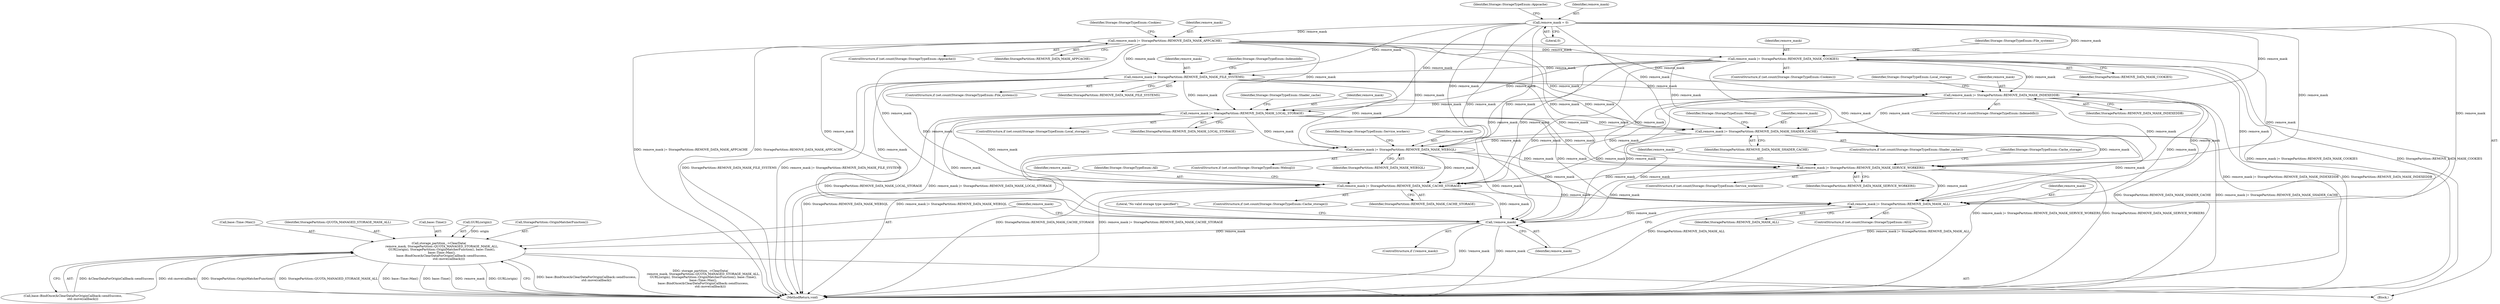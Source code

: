 digraph "0_Chrome_3c8e4852477d5b1e2da877808c998dc57db9460f_29@API" {
"1000148" [label="(Call,remove_mask |= StoragePartition::REMOVE_DATA_MASK_FILE_SYSTEMS)"];
"1000142" [label="(Call,remove_mask |= StoragePartition::REMOVE_DATA_MASK_COOKIES)"];
"1000136" [label="(Call,remove_mask |= StoragePartition::REMOVE_DATA_MASK_APPCACHE)"];
"1000130" [label="(Call,remove_mask = 0)"];
"1000154" [label="(Call,remove_mask |= StoragePartition::REMOVE_DATA_MASK_INDEXEDDB)"];
"1000160" [label="(Call,remove_mask |= StoragePartition::REMOVE_DATA_MASK_LOCAL_STORAGE)"];
"1000166" [label="(Call,remove_mask |= StoragePartition::REMOVE_DATA_MASK_SHADER_CACHE)"];
"1000172" [label="(Call,remove_mask |= StoragePartition::REMOVE_DATA_MASK_WEBSQL)"];
"1000178" [label="(Call,remove_mask |= StoragePartition::REMOVE_DATA_MASK_SERVICE_WORKERS)"];
"1000184" [label="(Call,remove_mask |= StoragePartition::REMOVE_DATA_MASK_CACHE_STORAGE)"];
"1000190" [label="(Call,remove_mask |= StoragePartition::REMOVE_DATA_MASK_ALL)"];
"1000194" [label="(Call,!remove_mask)"];
"1000201" [label="(Call,storage_partition_->ClearData(\n      remove_mask, StoragePartition::QUOTA_MANAGED_STORAGE_MASK_ALL,\n      GURL(origin), StoragePartition::OriginMatcherFunction(), base::Time(),\n      base::Time::Max(),\n      base::BindOnce(&ClearDataForOriginCallback::sendSuccess,\n                     std::move(callback))))"];
"1000133" [label="(ControlStructure,if (set.count(Storage::StorageTypeEnum::Appcache)))"];
"1000104" [label="(Block,)"];
"1000177" [label="(Identifier,Storage::StorageTypeEnum::Service_workers)"];
"1000154" [label="(Call,remove_mask |= StoragePartition::REMOVE_DATA_MASK_INDEXEDDB)"];
"1000148" [label="(Call,remove_mask |= StoragePartition::REMOVE_DATA_MASK_FILE_SYSTEMS)"];
"1000172" [label="(Call,remove_mask |= StoragePartition::REMOVE_DATA_MASK_WEBSQL)"];
"1000155" [label="(Identifier,remove_mask)"];
"1000159" [label="(Identifier,Storage::StorageTypeEnum::Local_storage)"];
"1000167" [label="(Identifier,remove_mask)"];
"1000181" [label="(ControlStructure,if (set.count(Storage::StorageTypeEnum::Cache_storage)))"];
"1000136" [label="(Call,remove_mask |= StoragePartition::REMOVE_DATA_MASK_APPCACHE)"];
"1000190" [label="(Call,remove_mask |= StoragePartition::REMOVE_DATA_MASK_ALL)"];
"1000203" [label="(Identifier,StoragePartition::QUOTA_MANAGED_STORAGE_MASK_ALL)"];
"1000147" [label="(Identifier,Storage::StorageTypeEnum::File_systems)"];
"1000139" [label="(ControlStructure,if (set.count(Storage::StorageTypeEnum::Cookies)))"];
"1000142" [label="(Call,remove_mask |= StoragePartition::REMOVE_DATA_MASK_COOKIES)"];
"1000187" [label="(ControlStructure,if (set.count(Storage::StorageTypeEnum::All)))"];
"1000192" [label="(Identifier,StoragePartition::REMOVE_DATA_MASK_ALL)"];
"1000189" [label="(Identifier,Storage::StorageTypeEnum::All)"];
"1000138" [label="(Identifier,StoragePartition::REMOVE_DATA_MASK_APPCACHE)"];
"1000145" [label="(ControlStructure,if (set.count(Storage::StorageTypeEnum::File_systems)))"];
"1000171" [label="(Identifier,Storage::StorageTypeEnum::Websql)"];
"1000130" [label="(Call,remove_mask = 0)"];
"1000179" [label="(Identifier,remove_mask)"];
"1000169" [label="(ControlStructure,if (set.count(Storage::StorageTypeEnum::Websql)))"];
"1000202" [label="(Identifier,remove_mask)"];
"1000174" [label="(Identifier,StoragePartition::REMOVE_DATA_MASK_WEBSQL)"];
"1000183" [label="(Identifier,Storage::StorageTypeEnum::Cache_storage)"];
"1000144" [label="(Identifier,StoragePartition::REMOVE_DATA_MASK_COOKIES)"];
"1000151" [label="(ControlStructure,if (set.count(Storage::StorageTypeEnum::Indexeddb)))"];
"1000204" [label="(Call,GURL(origin))"];
"1000168" [label="(Identifier,StoragePartition::REMOVE_DATA_MASK_SHADER_CACHE)"];
"1000153" [label="(Identifier,Storage::StorageTypeEnum::Indexeddb)"];
"1000135" [label="(Identifier,Storage::StorageTypeEnum::Appcache)"];
"1000132" [label="(Literal,0)"];
"1000156" [label="(Identifier,StoragePartition::REMOVE_DATA_MASK_INDEXEDDB)"];
"1000201" [label="(Call,storage_partition_->ClearData(\n      remove_mask, StoragePartition::QUOTA_MANAGED_STORAGE_MASK_ALL,\n      GURL(origin), StoragePartition::OriginMatcherFunction(), base::Time(),\n      base::Time::Max(),\n      base::BindOnce(&ClearDataForOriginCallback::sendSuccess,\n                     std::move(callback))))"];
"1000149" [label="(Identifier,remove_mask)"];
"1000163" [label="(ControlStructure,if (set.count(Storage::StorageTypeEnum::Shader_cache)))"];
"1000175" [label="(ControlStructure,if (set.count(Storage::StorageTypeEnum::Service_workers)))"];
"1000186" [label="(Identifier,StoragePartition::REMOVE_DATA_MASK_CACHE_STORAGE)"];
"1000160" [label="(Call,remove_mask |= StoragePartition::REMOVE_DATA_MASK_LOCAL_STORAGE)"];
"1000173" [label="(Identifier,remove_mask)"];
"1000185" [label="(Identifier,remove_mask)"];
"1000165" [label="(Identifier,Storage::StorageTypeEnum::Shader_cache)"];
"1000166" [label="(Call,remove_mask |= StoragePartition::REMOVE_DATA_MASK_SHADER_CACHE)"];
"1000162" [label="(Identifier,StoragePartition::REMOVE_DATA_MASK_LOCAL_STORAGE)"];
"1000131" [label="(Identifier,remove_mask)"];
"1000191" [label="(Identifier,remove_mask)"];
"1000200" [label="(Literal,\"No valid storage type specified\")"];
"1000209" [label="(Call,base::BindOnce(&ClearDataForOriginCallback::sendSuccess,\n                     std::move(callback)))"];
"1000178" [label="(Call,remove_mask |= StoragePartition::REMOVE_DATA_MASK_SERVICE_WORKERS)"];
"1000207" [label="(Call,base::Time())"];
"1000150" [label="(Identifier,StoragePartition::REMOVE_DATA_MASK_FILE_SYSTEMS)"];
"1000214" [label="(MethodReturn,void)"];
"1000157" [label="(ControlStructure,if (set.count(Storage::StorageTypeEnum::Local_storage)))"];
"1000195" [label="(Identifier,remove_mask)"];
"1000206" [label="(Call,StoragePartition::OriginMatcherFunction())"];
"1000208" [label="(Call,base::Time::Max())"];
"1000141" [label="(Identifier,Storage::StorageTypeEnum::Cookies)"];
"1000180" [label="(Identifier,StoragePartition::REMOVE_DATA_MASK_SERVICE_WORKERS)"];
"1000194" [label="(Call,!remove_mask)"];
"1000137" [label="(Identifier,remove_mask)"];
"1000161" [label="(Identifier,remove_mask)"];
"1000193" [label="(ControlStructure,if (!remove_mask))"];
"1000143" [label="(Identifier,remove_mask)"];
"1000184" [label="(Call,remove_mask |= StoragePartition::REMOVE_DATA_MASK_CACHE_STORAGE)"];
"1000148" -> "1000145"  [label="AST: "];
"1000148" -> "1000150"  [label="CFG: "];
"1000149" -> "1000148"  [label="AST: "];
"1000150" -> "1000148"  [label="AST: "];
"1000153" -> "1000148"  [label="CFG: "];
"1000148" -> "1000214"  [label="DDG: remove_mask |= StoragePartition::REMOVE_DATA_MASK_FILE_SYSTEMS"];
"1000148" -> "1000214"  [label="DDG: StoragePartition::REMOVE_DATA_MASK_FILE_SYSTEMS"];
"1000142" -> "1000148"  [label="DDG: remove_mask"];
"1000136" -> "1000148"  [label="DDG: remove_mask"];
"1000130" -> "1000148"  [label="DDG: remove_mask"];
"1000148" -> "1000154"  [label="DDG: remove_mask"];
"1000148" -> "1000160"  [label="DDG: remove_mask"];
"1000148" -> "1000166"  [label="DDG: remove_mask"];
"1000148" -> "1000172"  [label="DDG: remove_mask"];
"1000148" -> "1000178"  [label="DDG: remove_mask"];
"1000148" -> "1000184"  [label="DDG: remove_mask"];
"1000148" -> "1000190"  [label="DDG: remove_mask"];
"1000148" -> "1000194"  [label="DDG: remove_mask"];
"1000142" -> "1000139"  [label="AST: "];
"1000142" -> "1000144"  [label="CFG: "];
"1000143" -> "1000142"  [label="AST: "];
"1000144" -> "1000142"  [label="AST: "];
"1000147" -> "1000142"  [label="CFG: "];
"1000142" -> "1000214"  [label="DDG: remove_mask |= StoragePartition::REMOVE_DATA_MASK_COOKIES"];
"1000142" -> "1000214"  [label="DDG: StoragePartition::REMOVE_DATA_MASK_COOKIES"];
"1000136" -> "1000142"  [label="DDG: remove_mask"];
"1000130" -> "1000142"  [label="DDG: remove_mask"];
"1000142" -> "1000154"  [label="DDG: remove_mask"];
"1000142" -> "1000160"  [label="DDG: remove_mask"];
"1000142" -> "1000166"  [label="DDG: remove_mask"];
"1000142" -> "1000172"  [label="DDG: remove_mask"];
"1000142" -> "1000178"  [label="DDG: remove_mask"];
"1000142" -> "1000184"  [label="DDG: remove_mask"];
"1000142" -> "1000190"  [label="DDG: remove_mask"];
"1000142" -> "1000194"  [label="DDG: remove_mask"];
"1000136" -> "1000133"  [label="AST: "];
"1000136" -> "1000138"  [label="CFG: "];
"1000137" -> "1000136"  [label="AST: "];
"1000138" -> "1000136"  [label="AST: "];
"1000141" -> "1000136"  [label="CFG: "];
"1000136" -> "1000214"  [label="DDG: remove_mask |= StoragePartition::REMOVE_DATA_MASK_APPCACHE"];
"1000136" -> "1000214"  [label="DDG: StoragePartition::REMOVE_DATA_MASK_APPCACHE"];
"1000130" -> "1000136"  [label="DDG: remove_mask"];
"1000136" -> "1000154"  [label="DDG: remove_mask"];
"1000136" -> "1000160"  [label="DDG: remove_mask"];
"1000136" -> "1000166"  [label="DDG: remove_mask"];
"1000136" -> "1000172"  [label="DDG: remove_mask"];
"1000136" -> "1000178"  [label="DDG: remove_mask"];
"1000136" -> "1000184"  [label="DDG: remove_mask"];
"1000136" -> "1000190"  [label="DDG: remove_mask"];
"1000136" -> "1000194"  [label="DDG: remove_mask"];
"1000130" -> "1000104"  [label="AST: "];
"1000130" -> "1000132"  [label="CFG: "];
"1000131" -> "1000130"  [label="AST: "];
"1000132" -> "1000130"  [label="AST: "];
"1000135" -> "1000130"  [label="CFG: "];
"1000130" -> "1000154"  [label="DDG: remove_mask"];
"1000130" -> "1000160"  [label="DDG: remove_mask"];
"1000130" -> "1000166"  [label="DDG: remove_mask"];
"1000130" -> "1000172"  [label="DDG: remove_mask"];
"1000130" -> "1000178"  [label="DDG: remove_mask"];
"1000130" -> "1000184"  [label="DDG: remove_mask"];
"1000130" -> "1000190"  [label="DDG: remove_mask"];
"1000130" -> "1000194"  [label="DDG: remove_mask"];
"1000154" -> "1000151"  [label="AST: "];
"1000154" -> "1000156"  [label="CFG: "];
"1000155" -> "1000154"  [label="AST: "];
"1000156" -> "1000154"  [label="AST: "];
"1000159" -> "1000154"  [label="CFG: "];
"1000154" -> "1000214"  [label="DDG: remove_mask |= StoragePartition::REMOVE_DATA_MASK_INDEXEDDB"];
"1000154" -> "1000214"  [label="DDG: StoragePartition::REMOVE_DATA_MASK_INDEXEDDB"];
"1000154" -> "1000160"  [label="DDG: remove_mask"];
"1000154" -> "1000166"  [label="DDG: remove_mask"];
"1000154" -> "1000172"  [label="DDG: remove_mask"];
"1000154" -> "1000178"  [label="DDG: remove_mask"];
"1000154" -> "1000184"  [label="DDG: remove_mask"];
"1000154" -> "1000190"  [label="DDG: remove_mask"];
"1000154" -> "1000194"  [label="DDG: remove_mask"];
"1000160" -> "1000157"  [label="AST: "];
"1000160" -> "1000162"  [label="CFG: "];
"1000161" -> "1000160"  [label="AST: "];
"1000162" -> "1000160"  [label="AST: "];
"1000165" -> "1000160"  [label="CFG: "];
"1000160" -> "1000214"  [label="DDG: remove_mask |= StoragePartition::REMOVE_DATA_MASK_LOCAL_STORAGE"];
"1000160" -> "1000214"  [label="DDG: StoragePartition::REMOVE_DATA_MASK_LOCAL_STORAGE"];
"1000160" -> "1000166"  [label="DDG: remove_mask"];
"1000160" -> "1000172"  [label="DDG: remove_mask"];
"1000160" -> "1000178"  [label="DDG: remove_mask"];
"1000160" -> "1000184"  [label="DDG: remove_mask"];
"1000160" -> "1000190"  [label="DDG: remove_mask"];
"1000160" -> "1000194"  [label="DDG: remove_mask"];
"1000166" -> "1000163"  [label="AST: "];
"1000166" -> "1000168"  [label="CFG: "];
"1000167" -> "1000166"  [label="AST: "];
"1000168" -> "1000166"  [label="AST: "];
"1000171" -> "1000166"  [label="CFG: "];
"1000166" -> "1000214"  [label="DDG: StoragePartition::REMOVE_DATA_MASK_SHADER_CACHE"];
"1000166" -> "1000214"  [label="DDG: remove_mask |= StoragePartition::REMOVE_DATA_MASK_SHADER_CACHE"];
"1000166" -> "1000172"  [label="DDG: remove_mask"];
"1000166" -> "1000178"  [label="DDG: remove_mask"];
"1000166" -> "1000184"  [label="DDG: remove_mask"];
"1000166" -> "1000190"  [label="DDG: remove_mask"];
"1000166" -> "1000194"  [label="DDG: remove_mask"];
"1000172" -> "1000169"  [label="AST: "];
"1000172" -> "1000174"  [label="CFG: "];
"1000173" -> "1000172"  [label="AST: "];
"1000174" -> "1000172"  [label="AST: "];
"1000177" -> "1000172"  [label="CFG: "];
"1000172" -> "1000214"  [label="DDG: remove_mask |= StoragePartition::REMOVE_DATA_MASK_WEBSQL"];
"1000172" -> "1000214"  [label="DDG: StoragePartition::REMOVE_DATA_MASK_WEBSQL"];
"1000172" -> "1000178"  [label="DDG: remove_mask"];
"1000172" -> "1000184"  [label="DDG: remove_mask"];
"1000172" -> "1000190"  [label="DDG: remove_mask"];
"1000172" -> "1000194"  [label="DDG: remove_mask"];
"1000178" -> "1000175"  [label="AST: "];
"1000178" -> "1000180"  [label="CFG: "];
"1000179" -> "1000178"  [label="AST: "];
"1000180" -> "1000178"  [label="AST: "];
"1000183" -> "1000178"  [label="CFG: "];
"1000178" -> "1000214"  [label="DDG: remove_mask |= StoragePartition::REMOVE_DATA_MASK_SERVICE_WORKERS"];
"1000178" -> "1000214"  [label="DDG: StoragePartition::REMOVE_DATA_MASK_SERVICE_WORKERS"];
"1000178" -> "1000184"  [label="DDG: remove_mask"];
"1000178" -> "1000190"  [label="DDG: remove_mask"];
"1000178" -> "1000194"  [label="DDG: remove_mask"];
"1000184" -> "1000181"  [label="AST: "];
"1000184" -> "1000186"  [label="CFG: "];
"1000185" -> "1000184"  [label="AST: "];
"1000186" -> "1000184"  [label="AST: "];
"1000189" -> "1000184"  [label="CFG: "];
"1000184" -> "1000214"  [label="DDG: StoragePartition::REMOVE_DATA_MASK_CACHE_STORAGE"];
"1000184" -> "1000214"  [label="DDG: remove_mask |= StoragePartition::REMOVE_DATA_MASK_CACHE_STORAGE"];
"1000184" -> "1000190"  [label="DDG: remove_mask"];
"1000184" -> "1000194"  [label="DDG: remove_mask"];
"1000190" -> "1000187"  [label="AST: "];
"1000190" -> "1000192"  [label="CFG: "];
"1000191" -> "1000190"  [label="AST: "];
"1000192" -> "1000190"  [label="AST: "];
"1000195" -> "1000190"  [label="CFG: "];
"1000190" -> "1000214"  [label="DDG: remove_mask |= StoragePartition::REMOVE_DATA_MASK_ALL"];
"1000190" -> "1000214"  [label="DDG: StoragePartition::REMOVE_DATA_MASK_ALL"];
"1000190" -> "1000194"  [label="DDG: remove_mask"];
"1000194" -> "1000193"  [label="AST: "];
"1000194" -> "1000195"  [label="CFG: "];
"1000195" -> "1000194"  [label="AST: "];
"1000200" -> "1000194"  [label="CFG: "];
"1000202" -> "1000194"  [label="CFG: "];
"1000194" -> "1000214"  [label="DDG: !remove_mask"];
"1000194" -> "1000214"  [label="DDG: remove_mask"];
"1000194" -> "1000201"  [label="DDG: remove_mask"];
"1000201" -> "1000104"  [label="AST: "];
"1000201" -> "1000209"  [label="CFG: "];
"1000202" -> "1000201"  [label="AST: "];
"1000203" -> "1000201"  [label="AST: "];
"1000204" -> "1000201"  [label="AST: "];
"1000206" -> "1000201"  [label="AST: "];
"1000207" -> "1000201"  [label="AST: "];
"1000208" -> "1000201"  [label="AST: "];
"1000209" -> "1000201"  [label="AST: "];
"1000214" -> "1000201"  [label="CFG: "];
"1000201" -> "1000214"  [label="DDG: base::BindOnce(&ClearDataForOriginCallback::sendSuccess,\n                     std::move(callback))"];
"1000201" -> "1000214"  [label="DDG: storage_partition_->ClearData(\n      remove_mask, StoragePartition::QUOTA_MANAGED_STORAGE_MASK_ALL,\n      GURL(origin), StoragePartition::OriginMatcherFunction(), base::Time(),\n      base::Time::Max(),\n      base::BindOnce(&ClearDataForOriginCallback::sendSuccess,\n                     std::move(callback)))"];
"1000201" -> "1000214"  [label="DDG: StoragePartition::OriginMatcherFunction()"];
"1000201" -> "1000214"  [label="DDG: StoragePartition::QUOTA_MANAGED_STORAGE_MASK_ALL"];
"1000201" -> "1000214"  [label="DDG: base::Time::Max()"];
"1000201" -> "1000214"  [label="DDG: base::Time()"];
"1000201" -> "1000214"  [label="DDG: remove_mask"];
"1000201" -> "1000214"  [label="DDG: GURL(origin)"];
"1000204" -> "1000201"  [label="DDG: origin"];
"1000209" -> "1000201"  [label="DDG: &ClearDataForOriginCallback::sendSuccess"];
"1000209" -> "1000201"  [label="DDG: std::move(callback)"];
}
